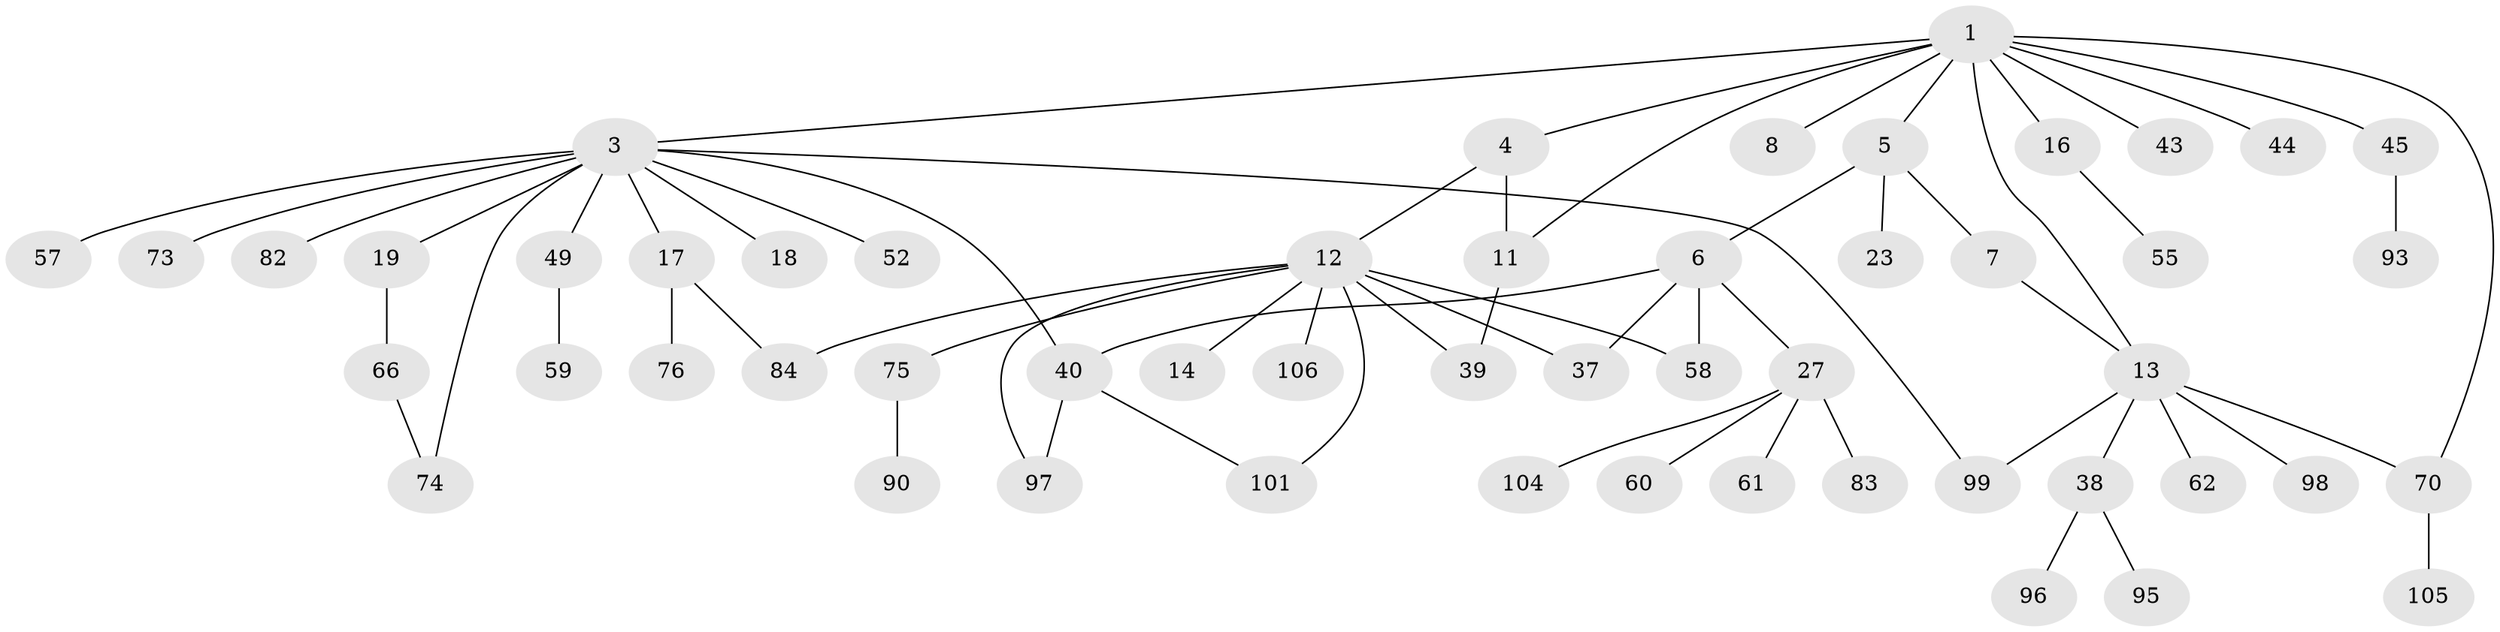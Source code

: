 // original degree distribution, {6: 0.009433962264150943, 7: 0.009433962264150943, 8: 0.018867924528301886, 3: 0.16981132075471697, 4: 0.09433962264150944, 5: 0.009433962264150943, 2: 0.330188679245283, 1: 0.3584905660377358}
// Generated by graph-tools (version 1.1) at 2025/17/03/04/25 18:17:09]
// undirected, 53 vertices, 64 edges
graph export_dot {
graph [start="1"]
  node [color=gray90,style=filled];
  1 [super="+2"];
  3 [super="+35+10"];
  4 [super="+15+9"];
  5;
  6;
  7;
  8;
  11 [super="+53"];
  12 [super="+80+79+22+21"];
  13 [super="+25"];
  14;
  16 [super="+33"];
  17 [super="+48+26+100"];
  18;
  19;
  23;
  27 [super="+30"];
  37 [super="+63+50"];
  38 [super="+51+77"];
  39 [super="+54"];
  40 [super="+68"];
  43 [super="+89"];
  44;
  45 [super="+46+81"];
  49;
  52 [super="+67"];
  55;
  57;
  58 [super="+103"];
  59 [super="+88"];
  60;
  61;
  62;
  66;
  70 [super="+94+71"];
  73;
  74 [super="+91"];
  75;
  76;
  82;
  83;
  84;
  90 [super="+92"];
  93;
  95;
  96;
  97;
  98;
  99;
  101;
  104;
  105;
  106;
  1 -- 3;
  1 -- 4;
  1 -- 8;
  1 -- 44;
  1 -- 16;
  1 -- 5;
  1 -- 11;
  1 -- 43;
  1 -- 45;
  1 -- 70;
  1 -- 13;
  3 -- 17;
  3 -- 18;
  3 -- 19;
  3 -- 57;
  3 -- 99;
  3 -- 73;
  3 -- 74;
  3 -- 52;
  3 -- 40;
  3 -- 49;
  3 -- 82;
  4 -- 11;
  4 -- 12;
  5 -- 6;
  5 -- 7;
  5 -- 23;
  6 -- 27;
  6 -- 58;
  6 -- 40;
  6 -- 37;
  7 -- 13;
  11 -- 39;
  12 -- 14;
  12 -- 101;
  12 -- 84;
  12 -- 58;
  12 -- 97;
  12 -- 37;
  12 -- 39;
  12 -- 75;
  12 -- 106;
  13 -- 62;
  13 -- 98;
  13 -- 99;
  13 -- 70 [weight=2];
  13 -- 38;
  16 -- 55;
  17 -- 76;
  17 -- 84;
  19 -- 66;
  27 -- 83;
  27 -- 104;
  27 -- 60;
  27 -- 61;
  38 -- 95;
  38 -- 96;
  40 -- 97;
  40 -- 101;
  45 -- 93;
  49 -- 59;
  66 -- 74;
  70 -- 105;
  75 -- 90;
}
